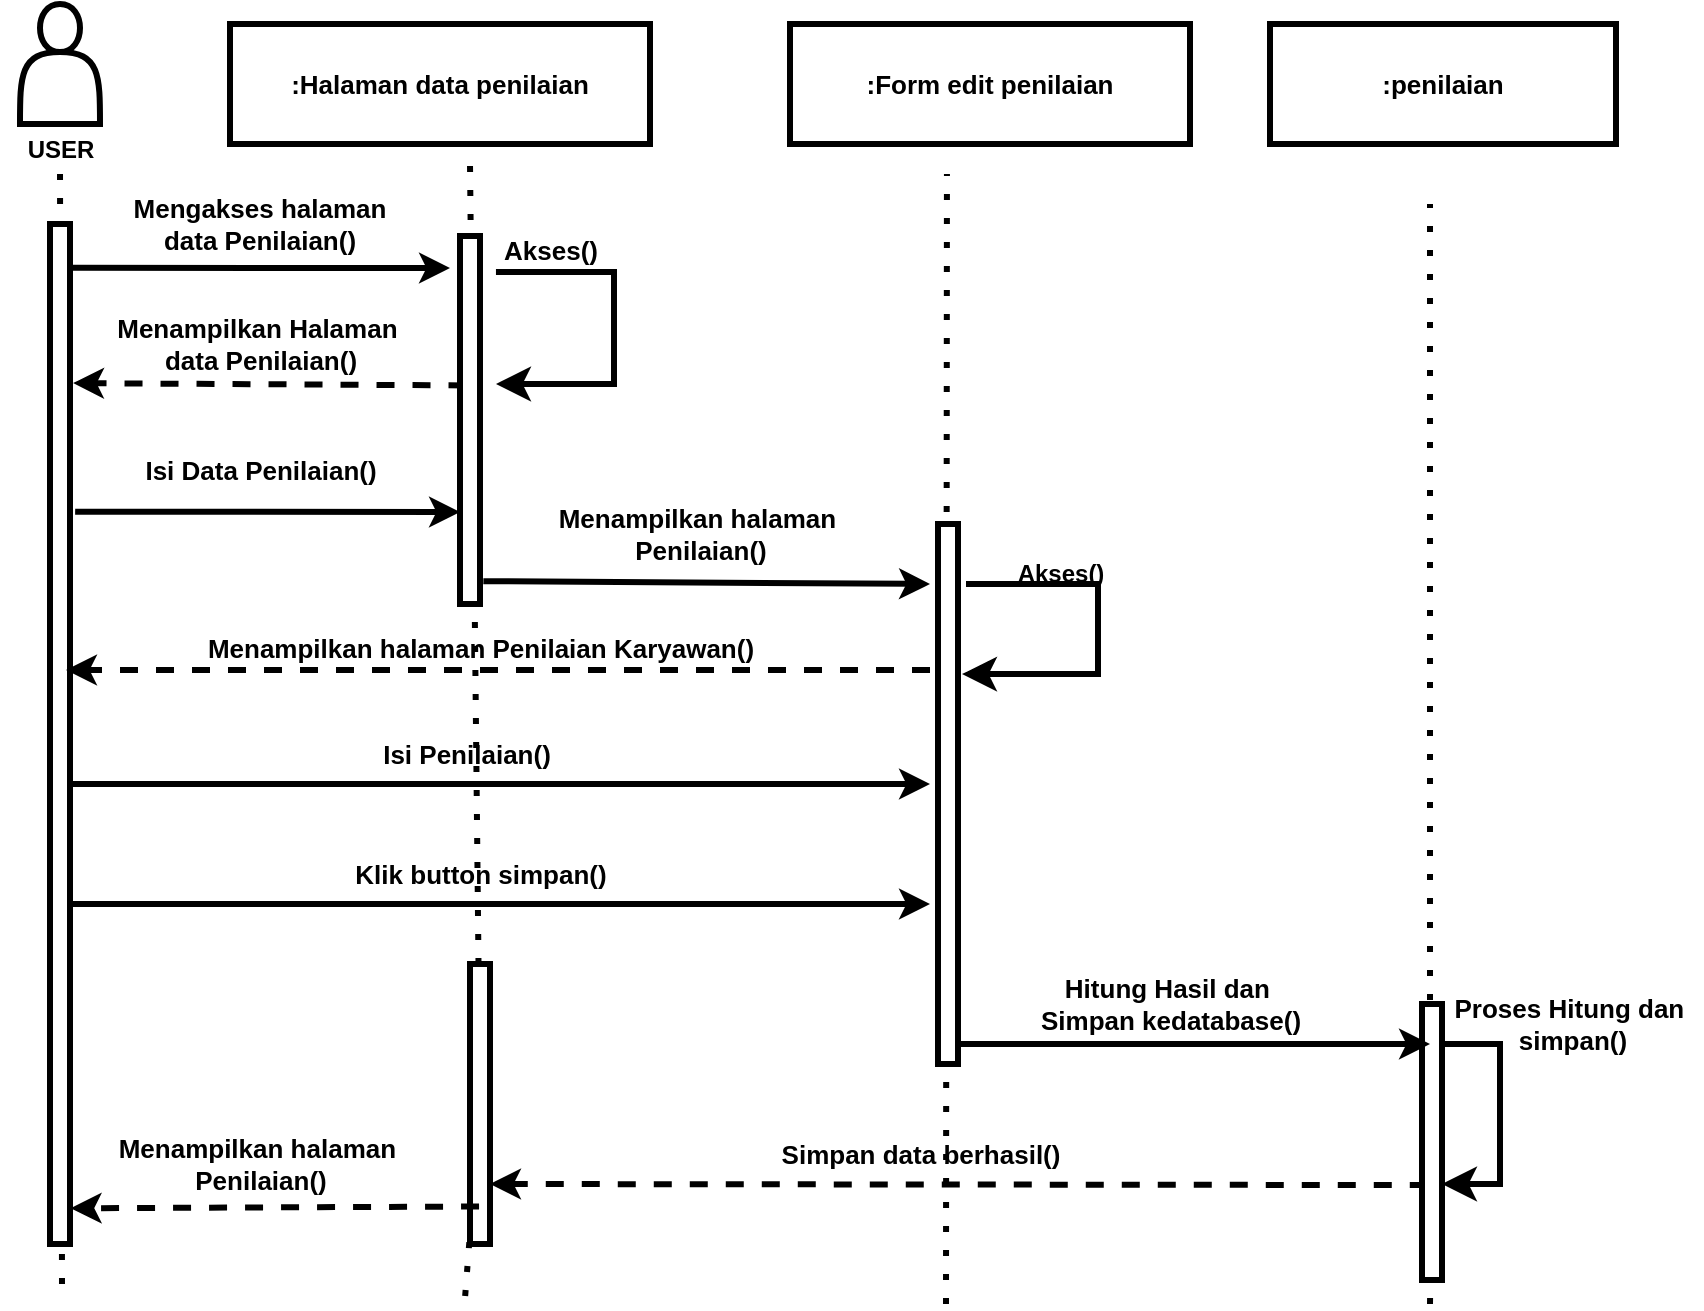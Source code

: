 <mxfile>
    <diagram id="b2wR57rrksUBrKrc7wD3" name="Page-1">
        <mxGraphModel dx="820" dy="261" grid="1" gridSize="10" guides="1" tooltips="1" connect="1" arrows="1" fold="1" page="1" pageScale="1" pageWidth="850" pageHeight="1100" math="0" shadow="0">
            <root>
                <mxCell id="0"/>
                <mxCell id="1" parent="0"/>
                <mxCell id="2" value=":Halaman data penilaian" style="rounded=0;whiteSpace=wrap;html=1;fillColor=none;strokeWidth=3;fontSize=13;fontStyle=1;fontColor=#000000;" vertex="1" parent="1">
                    <mxGeometry x="125" y="20" width="210" height="60" as="geometry"/>
                </mxCell>
                <mxCell id="3" value="&lt;span&gt;:Form edit penilaian&lt;/span&gt;" style="rounded=0;whiteSpace=wrap;html=1;fillColor=none;strokeWidth=3;fontSize=13;fontStyle=1;fontColor=#000000;" vertex="1" parent="1">
                    <mxGeometry x="405" y="20" width="200" height="60" as="geometry"/>
                </mxCell>
                <mxCell id="4" value="" style="endArrow=classic;html=1;entryX=0;entryY=0.75;entryDx=0;entryDy=0;exitX=1.258;exitY=0.282;exitDx=0;exitDy=0;exitPerimeter=0;strokeWidth=3;fontSize=13;fontStyle=1;fontColor=#000000;" edge="1" parent="1" source="11" target="13">
                    <mxGeometry width="50" height="50" relative="1" as="geometry">
                        <mxPoint x="405" y="310" as="sourcePoint"/>
                        <mxPoint x="455" y="260" as="targetPoint"/>
                    </mxGeometry>
                </mxCell>
                <mxCell id="5" value="" style="endArrow=classic;html=1;exitX=1.1;exitY=0.043;exitDx=0;exitDy=0;exitPerimeter=0;strokeWidth=3;fontSize=13;fontStyle=1;fontColor=#000000;" edge="1" parent="1" source="11">
                    <mxGeometry width="50" height="50" relative="1" as="geometry">
                        <mxPoint x="405" y="310" as="sourcePoint"/>
                        <mxPoint x="235" y="142" as="targetPoint"/>
                    </mxGeometry>
                </mxCell>
                <mxCell id="6" value="" style="endArrow=classic;html=1;entryX=1.153;entryY=0.156;entryDx=0;entryDy=0;entryPerimeter=0;dashed=1;exitX=0.326;exitY=0.406;exitDx=0;exitDy=0;exitPerimeter=0;strokeWidth=3;fontSize=13;fontStyle=1;fontColor=#000000;" edge="1" parent="1" source="13" target="11">
                    <mxGeometry width="50" height="50" relative="1" as="geometry">
                        <mxPoint x="235" y="180" as="sourcePoint"/>
                        <mxPoint x="245" y="152" as="targetPoint"/>
                    </mxGeometry>
                </mxCell>
                <mxCell id="7" value="Mengakses halaman data Penilaian()" style="text;html=1;align=center;verticalAlign=middle;whiteSpace=wrap;rounded=0;strokeWidth=3;fontSize=13;fontStyle=1;fontColor=#000000;" vertex="1" parent="1">
                    <mxGeometry x="75" y="100" width="130" height="40" as="geometry"/>
                </mxCell>
                <mxCell id="8" value="Menampilkan Halaman&amp;nbsp;&lt;div&gt;data&amp;nbsp;&lt;span style=&quot;color: rgb(0, 0, 0); text-wrap-mode: wrap; background-color: transparent;&quot;&gt;Penilaian()&lt;/span&gt;&lt;/div&gt;" style="text;html=1;align=center;verticalAlign=middle;resizable=0;points=[];autosize=1;strokeColor=none;fillColor=none;strokeWidth=3;fontSize=13;fontStyle=1;fontColor=#000000;" vertex="1" parent="1">
                    <mxGeometry x="60" y="160" width="160" height="40" as="geometry"/>
                </mxCell>
                <mxCell id="9" value="Akses()" style="text;html=1;align=center;verticalAlign=middle;resizable=0;points=[];autosize=1;strokeColor=none;fillColor=none;strokeWidth=3;fontSize=13;fontStyle=1;fontColor=#000000;" vertex="1" parent="1">
                    <mxGeometry x="250" y="118" width="70" height="30" as="geometry"/>
                </mxCell>
                <mxCell id="10" value="" style="endArrow=none;dashed=1;html=1;dashPattern=1 3;strokeWidth=3;fontSize=13;fontStyle=1;fontColor=#000000;" edge="1" parent="1">
                    <mxGeometry width="50" height="50" relative="1" as="geometry">
                        <mxPoint x="41" y="650" as="sourcePoint"/>
                        <mxPoint x="40" y="90" as="targetPoint"/>
                    </mxGeometry>
                </mxCell>
                <mxCell id="11" value="" style="rounded=0;whiteSpace=wrap;html=1;fillColor=default;strokeWidth=3;fontSize=13;fontStyle=1;fontColor=#000000;" vertex="1" parent="1">
                    <mxGeometry x="35" y="120" width="10" height="510" as="geometry"/>
                </mxCell>
                <mxCell id="12" value="" style="endArrow=none;dashed=1;html=1;dashPattern=1 3;strokeWidth=3;fontSize=13;fontStyle=1;fontColor=#000000;" edge="1" parent="1" source="15">
                    <mxGeometry width="50" height="50" relative="1" as="geometry">
                        <mxPoint x="242.58" y="656" as="sourcePoint"/>
                        <mxPoint x="245" y="90" as="targetPoint"/>
                    </mxGeometry>
                </mxCell>
                <mxCell id="13" value="" style="rounded=0;whiteSpace=wrap;html=1;fillColor=default;strokeWidth=3;fontSize=13;fontStyle=1;fontColor=#000000;" vertex="1" parent="1">
                    <mxGeometry x="240" y="126" width="10" height="184" as="geometry"/>
                </mxCell>
                <mxCell id="14" value="" style="endArrow=none;dashed=1;html=1;dashPattern=1 3;strokeWidth=3;fontSize=13;fontStyle=1;fontColor=#000000;" edge="1" parent="1" target="15">
                    <mxGeometry width="50" height="50" relative="1" as="geometry">
                        <mxPoint x="242.58" y="656" as="sourcePoint"/>
                        <mxPoint x="242.58" y="106" as="targetPoint"/>
                    </mxGeometry>
                </mxCell>
                <mxCell id="15" value="" style="rounded=0;whiteSpace=wrap;html=1;fillColor=default;strokeWidth=3;fontSize=13;fontStyle=1;fontColor=#000000;" vertex="1" parent="1">
                    <mxGeometry x="245" y="490" width="10" height="140" as="geometry"/>
                </mxCell>
                <mxCell id="16" value="" style="endArrow=classic;html=1;exitX=1.168;exitY=0.938;exitDx=0;exitDy=0;exitPerimeter=0;strokeWidth=3;fontSize=13;fontStyle=1;fontColor=#000000;" edge="1" parent="1" source="13">
                    <mxGeometry width="50" height="50" relative="1" as="geometry">
                        <mxPoint x="248" y="381" as="sourcePoint"/>
                        <mxPoint x="475" y="300" as="targetPoint"/>
                    </mxGeometry>
                </mxCell>
                <mxCell id="17" value="" style="endArrow=classic;html=1;entryX=1;entryY=0.5;entryDx=0;entryDy=0;dashed=1;exitX=0.289;exitY=0.301;exitDx=0;exitDy=0;exitPerimeter=0;strokeWidth=3;fontSize=13;fontStyle=1;fontColor=#000000;" edge="1" parent="1">
                    <mxGeometry width="50" height="50" relative="1" as="geometry">
                        <mxPoint x="723.89" y="600.538" as="sourcePoint"/>
                        <mxPoint x="255" y="600" as="targetPoint"/>
                    </mxGeometry>
                </mxCell>
                <mxCell id="18" value="" style="edgeStyle=elbowEdgeStyle;elbow=horizontal;endArrow=classic;html=1;curved=0;rounded=0;endSize=8;startSize=8;strokeWidth=3;fontSize=13;fontStyle=1;fontColor=#000000;exitX=1;exitY=0.145;exitDx=0;exitDy=0;exitPerimeter=0;" edge="1" parent="1" source="29">
                    <mxGeometry width="50" height="50" relative="1" as="geometry">
                        <mxPoint x="741" y="530" as="sourcePoint"/>
                        <mxPoint x="731" y="600" as="targetPoint"/>
                        <Array as="points">
                            <mxPoint x="760" y="590"/>
                        </Array>
                    </mxGeometry>
                </mxCell>
                <mxCell id="19" value="" style="endArrow=none;dashed=1;html=1;dashPattern=1 3;strokeWidth=3;fontSize=13;fontStyle=1;fontColor=#000000;" edge="1" parent="1">
                    <mxGeometry width="50" height="50" relative="1" as="geometry">
                        <mxPoint x="725" y="520" as="sourcePoint"/>
                        <mxPoint x="725" y="110" as="targetPoint"/>
                    </mxGeometry>
                </mxCell>
                <mxCell id="20" value="Menampilkan halaman&amp;nbsp;&lt;br&gt;&lt;div&gt;&lt;span style=&quot;color: rgb(0, 0, 0); text-wrap-mode: wrap; background-color: transparent;&quot;&gt;Penilaian()&lt;/span&gt;&lt;/div&gt;" style="text;html=1;align=center;verticalAlign=middle;resizable=0;points=[];autosize=1;strokeColor=none;fillColor=none;strokeWidth=3;fontSize=13;fontStyle=1;fontColor=#000000;" vertex="1" parent="1">
                    <mxGeometry x="280" y="255" width="160" height="40" as="geometry"/>
                </mxCell>
                <mxCell id="21" value="Menampilkan halaman&amp;nbsp;&lt;span style=&quot;color: rgb(0, 0, 0); text-wrap-mode: wrap;&quot;&gt;Penilaian Karyawan&lt;/span&gt;()" style="text;html=1;align=center;verticalAlign=middle;resizable=0;points=[];autosize=1;strokeColor=none;fillColor=none;strokeWidth=3;fontSize=13;fontStyle=1;fontColor=#000000;" vertex="1" parent="1">
                    <mxGeometry x="110" y="317" width="280" height="30" as="geometry"/>
                </mxCell>
                <mxCell id="22" value="&lt;div&gt;&lt;span&gt;Isi Penilaian()&lt;/span&gt;&lt;/div&gt;" style="text;html=1;align=center;verticalAlign=middle;resizable=0;points=[];autosize=1;strokeColor=none;fillColor=none;strokeWidth=3;fontSize=13;fontStyle=1;fontColor=#000000;" vertex="1" parent="1">
                    <mxGeometry x="193" y="370" width="100" height="30" as="geometry"/>
                </mxCell>
                <mxCell id="23" value="" style="endArrow=classic;html=1;entryX=1.032;entryY=0.965;entryDx=0;entryDy=0;entryPerimeter=0;dashed=1;exitX=0.453;exitY=0.866;exitDx=0;exitDy=0;exitPerimeter=0;strokeWidth=3;fontSize=13;fontStyle=1;fontColor=#000000;" edge="1" parent="1" source="15" target="11">
                    <mxGeometry width="50" height="50" relative="1" as="geometry">
                        <mxPoint x="235" y="540" as="sourcePoint"/>
                        <mxPoint x="45" y="540" as="targetPoint"/>
                    </mxGeometry>
                </mxCell>
                <mxCell id="24" value="&lt;div&gt;Menampilkan halaman&amp;nbsp;&lt;/div&gt;&lt;div&gt;&lt;span style=&quot;color: rgb(0, 0, 0); text-wrap-mode: wrap; background-color: transparent;&quot;&gt;Penilaian()&lt;/span&gt;&lt;br&gt;&lt;/div&gt;" style="text;html=1;align=center;verticalAlign=middle;resizable=0;points=[];autosize=1;strokeColor=none;fillColor=none;strokeWidth=3;fontSize=13;fontStyle=1;fontColor=#000000;" vertex="1" parent="1">
                    <mxGeometry x="60" y="570" width="160" height="40" as="geometry"/>
                </mxCell>
                <mxCell id="25" value="&lt;span&gt;:penilaian&lt;/span&gt;" style="rounded=0;whiteSpace=wrap;html=1;fillColor=none;strokeWidth=3;fontSize=13;fontStyle=1;fontColor=#000000;" vertex="1" parent="1">
                    <mxGeometry x="645" y="20" width="173" height="60" as="geometry"/>
                </mxCell>
                <mxCell id="26" value="" style="edgeStyle=elbowEdgeStyle;elbow=horizontal;endArrow=classic;html=1;curved=0;rounded=0;endSize=8;startSize=8;strokeWidth=3;fontSize=13;fontStyle=1;fontColor=#000000;exitX=0.114;exitY=0.867;exitDx=0;exitDy=0;exitPerimeter=0;" edge="1" parent="1" source="9">
                    <mxGeometry width="50" height="50" relative="1" as="geometry">
                        <mxPoint x="247" y="200" as="sourcePoint"/>
                        <mxPoint x="258" y="200" as="targetPoint"/>
                        <Array as="points">
                            <mxPoint x="317" y="150"/>
                        </Array>
                    </mxGeometry>
                </mxCell>
                <mxCell id="27" value="Isi Data&amp;nbsp;&lt;span style=&quot;color: rgb(0, 0, 0); text-wrap-mode: wrap;&quot;&gt;Penilaian()&lt;/span&gt;" style="text;html=1;align=center;verticalAlign=middle;resizable=0;points=[];autosize=1;strokeColor=none;fillColor=none;strokeWidth=3;fontSize=13;fontStyle=1;fontColor=#000000;" vertex="1" parent="1">
                    <mxGeometry x="75" y="228" width="130" height="30" as="geometry"/>
                </mxCell>
                <mxCell id="28" value="" style="endArrow=none;dashed=1;html=1;dashPattern=1 3;strokeWidth=3;fontSize=13;fontStyle=1;fontColor=#000000;" edge="1" parent="1" target="29">
                    <mxGeometry width="50" height="50" relative="1" as="geometry">
                        <mxPoint x="725" y="660" as="sourcePoint"/>
                        <mxPoint x="729.58" y="150" as="targetPoint"/>
                    </mxGeometry>
                </mxCell>
                <mxCell id="29" value="" style="rounded=0;whiteSpace=wrap;html=1;fillColor=default;strokeWidth=3;fontSize=13;fontStyle=1;fontColor=#000000;" vertex="1" parent="1">
                    <mxGeometry x="721" y="510" width="10" height="138" as="geometry"/>
                </mxCell>
                <mxCell id="30" value="" style="endArrow=classic;html=1;entryX=1.153;entryY=0.156;entryDx=0;entryDy=0;entryPerimeter=0;dashed=1;strokeWidth=3;fontSize=13;fontStyle=1;fontColor=#000000;" edge="1" parent="1">
                    <mxGeometry width="50" height="50" relative="1" as="geometry">
                        <mxPoint x="475" y="343" as="sourcePoint"/>
                        <mxPoint x="43" y="343" as="targetPoint"/>
                    </mxGeometry>
                </mxCell>
                <mxCell id="31" value="" style="endArrow=classic;html=1;exitX=1.258;exitY=0.282;exitDx=0;exitDy=0;exitPerimeter=0;strokeWidth=3;fontSize=13;fontStyle=1;fontColor=#000000;" edge="1" parent="1">
                    <mxGeometry width="50" height="50" relative="1" as="geometry">
                        <mxPoint x="45" y="400" as="sourcePoint"/>
                        <mxPoint x="475" y="400" as="targetPoint"/>
                    </mxGeometry>
                </mxCell>
                <mxCell id="32" value="" style="endArrow=classic;html=1;exitX=1.258;exitY=0.282;exitDx=0;exitDy=0;exitPerimeter=0;strokeWidth=3;fontSize=13;fontStyle=1;fontColor=#000000;" edge="1" parent="1">
                    <mxGeometry width="50" height="50" relative="1" as="geometry">
                        <mxPoint x="45" y="460" as="sourcePoint"/>
                        <mxPoint x="475" y="460" as="targetPoint"/>
                    </mxGeometry>
                </mxCell>
                <mxCell id="33" value="&lt;div&gt;&lt;span&gt;Klik button simpan()&lt;/span&gt;&lt;/div&gt;" style="text;html=1;align=center;verticalAlign=middle;resizable=0;points=[];autosize=1;strokeColor=none;fillColor=none;strokeWidth=3;fontSize=13;fontStyle=1;fontColor=#000000;" vertex="1" parent="1">
                    <mxGeometry x="180" y="430" width="140" height="30" as="geometry"/>
                </mxCell>
                <mxCell id="34" value="" style="endArrow=none;dashed=1;html=1;dashPattern=1 3;strokeWidth=3;fontSize=13;fontStyle=1;fontColor=#000000;" edge="1" parent="1">
                    <mxGeometry width="50" height="50" relative="1" as="geometry">
                        <mxPoint x="483" y="660" as="sourcePoint"/>
                        <mxPoint x="483.47" y="95" as="targetPoint"/>
                    </mxGeometry>
                </mxCell>
                <mxCell id="35" value="" style="endArrow=classic;html=1;exitX=0.6;exitY=0.963;exitDx=0;exitDy=0;exitPerimeter=0;strokeWidth=3;fontSize=13;fontStyle=1;fontColor=#000000;" edge="1" parent="1" source="40">
                    <mxGeometry width="50" height="50" relative="1" as="geometry">
                        <mxPoint x="525" y="530" as="sourcePoint"/>
                        <mxPoint x="725" y="530" as="targetPoint"/>
                    </mxGeometry>
                </mxCell>
                <mxCell id="36" value="&lt;span&gt;Hitung Hasil dan&amp;nbsp;&lt;/span&gt;&lt;div&gt;&lt;span&gt;Simpan kedatabase()&lt;/span&gt;&lt;/div&gt;" style="text;html=1;align=center;verticalAlign=middle;resizable=0;points=[];autosize=1;strokeColor=none;fillColor=none;strokeWidth=3;fontSize=13;fontStyle=1;fontColor=#000000;" vertex="1" parent="1">
                    <mxGeometry x="520" y="490" width="150" height="40" as="geometry"/>
                </mxCell>
                <mxCell id="37" value="&lt;span&gt;Proses Hitung dan&amp;nbsp;&lt;/span&gt;&lt;div&gt;&lt;span&gt;simpan()&lt;/span&gt;&lt;/div&gt;" style="text;html=1;align=center;verticalAlign=middle;resizable=0;points=[];autosize=1;strokeColor=none;fillColor=none;strokeWidth=3;fontSize=13;fontStyle=1;fontColor=#000000;" vertex="1" parent="1">
                    <mxGeometry x="731" y="500" width="130" height="40" as="geometry"/>
                </mxCell>
                <mxCell id="38" value="&lt;span&gt;Simpan data berhasil()&lt;/span&gt;" style="text;html=1;align=center;verticalAlign=middle;resizable=0;points=[];autosize=1;strokeColor=none;fillColor=none;strokeWidth=3;fontSize=13;fontStyle=1;fontColor=#000000;" vertex="1" parent="1">
                    <mxGeometry x="395" y="570" width="150" height="30" as="geometry"/>
                </mxCell>
                <mxCell id="39" value="" style="shape=actor;whiteSpace=wrap;html=1;fillColor=none;strokeWidth=3;fontStyle=1;fontColor=#000000;" vertex="1" parent="1">
                    <mxGeometry x="20" y="10" width="40" height="60" as="geometry"/>
                </mxCell>
                <mxCell id="40" value="" style="rounded=0;whiteSpace=wrap;html=1;fillColor=default;strokeWidth=3;fontSize=13;fontStyle=1;fontColor=#000000;" vertex="1" parent="1">
                    <mxGeometry x="479" y="270" width="10" height="270" as="geometry"/>
                </mxCell>
                <mxCell id="41" value="USER" style="text;html=1;align=center;verticalAlign=middle;resizable=0;points=[];autosize=1;strokeColor=none;fillColor=none;fontStyle=1;fontColor=#000000;" vertex="1" parent="1">
                    <mxGeometry x="10" y="68" width="60" height="30" as="geometry"/>
                </mxCell>
                <mxCell id="42" value="" style="edgeStyle=elbowEdgeStyle;elbow=horizontal;endArrow=classic;html=1;curved=0;rounded=0;endSize=8;startSize=8;strokeWidth=3;fontSize=13;fontStyle=1;fontColor=#000000;entryX=1.2;entryY=0.278;entryDx=0;entryDy=0;entryPerimeter=0;" edge="1" parent="1" target="40">
                    <mxGeometry width="50" height="50" relative="1" as="geometry">
                        <mxPoint x="493" y="300" as="sourcePoint"/>
                        <mxPoint x="500" y="390" as="targetPoint"/>
                        <Array as="points">
                            <mxPoint x="559" y="312"/>
                        </Array>
                    </mxGeometry>
                </mxCell>
                <mxCell id="43" value="Akses()" style="text;html=1;align=center;verticalAlign=middle;resizable=0;points=[];autosize=1;strokeColor=none;fillColor=none;fontStyle=1;fontColor=#000000;" vertex="1" parent="1">
                    <mxGeometry x="510" y="280" width="60" height="30" as="geometry"/>
                </mxCell>
            </root>
        </mxGraphModel>
    </diagram>
</mxfile>